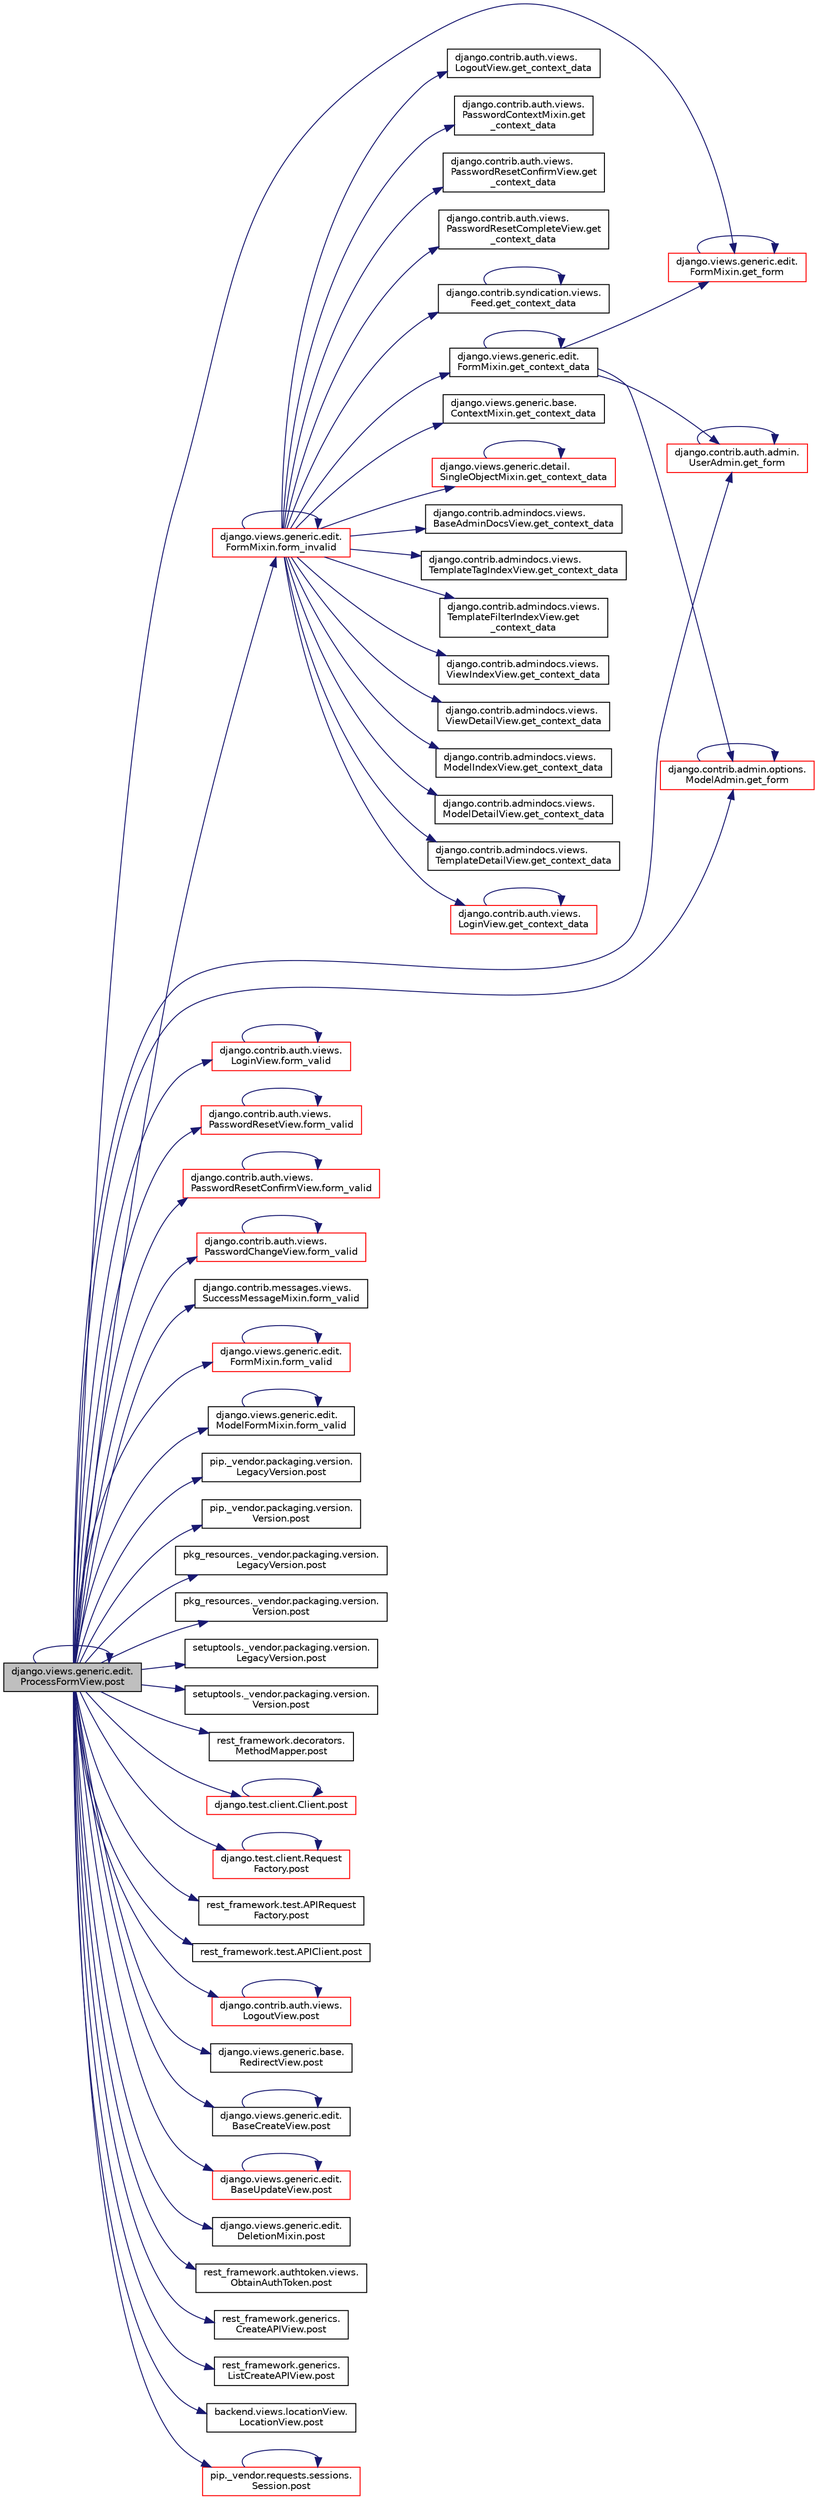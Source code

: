 digraph "django.views.generic.edit.ProcessFormView.post"
{
 // LATEX_PDF_SIZE
  edge [fontname="Helvetica",fontsize="10",labelfontname="Helvetica",labelfontsize="10"];
  node [fontname="Helvetica",fontsize="10",shape=record];
  rankdir="LR";
  Node1 [label="django.views.generic.edit.\lProcessFormView.post",height=0.2,width=0.4,color="black", fillcolor="grey75", style="filled", fontcolor="black",tooltip=" "];
  Node1 -> Node2 [color="midnightblue",fontsize="10",style="solid",fontname="Helvetica"];
  Node2 [label="django.views.generic.edit.\lFormMixin.form_invalid",height=0.2,width=0.4,color="red", fillcolor="white", style="filled",URL="$df/d6a/classdjango_1_1views_1_1generic_1_1edit_1_1_form_mixin.html#acc21425d2ffe525372b89a2ed6897e06",tooltip=" "];
  Node2 -> Node2 [color="midnightblue",fontsize="10",style="solid",fontname="Helvetica"];
  Node2 -> Node3 [color="midnightblue",fontsize="10",style="solid",fontname="Helvetica"];
  Node3 [label="django.contrib.admindocs.views.\lBaseAdminDocsView.get_context_data",height=0.2,width=0.4,color="black", fillcolor="white", style="filled",URL="$db/dfd/classdjango_1_1contrib_1_1admindocs_1_1views_1_1_base_admin_docs_view.html#afe507747239d4ee0962879aacad07988",tooltip=" "];
  Node2 -> Node4 [color="midnightblue",fontsize="10",style="solid",fontname="Helvetica"];
  Node4 [label="django.contrib.admindocs.views.\lTemplateTagIndexView.get_context_data",height=0.2,width=0.4,color="black", fillcolor="white", style="filled",URL="$de/dc2/classdjango_1_1contrib_1_1admindocs_1_1views_1_1_template_tag_index_view.html#a8694f48e49dc87745ab33af5b3586129",tooltip=" "];
  Node2 -> Node5 [color="midnightblue",fontsize="10",style="solid",fontname="Helvetica"];
  Node5 [label="django.contrib.admindocs.views.\lTemplateFilterIndexView.get\l_context_data",height=0.2,width=0.4,color="black", fillcolor="white", style="filled",URL="$d6/dda/classdjango_1_1contrib_1_1admindocs_1_1views_1_1_template_filter_index_view.html#a6894c4cfedb0f79e9dfa8826705bcc8d",tooltip=" "];
  Node2 -> Node6 [color="midnightblue",fontsize="10",style="solid",fontname="Helvetica"];
  Node6 [label="django.contrib.admindocs.views.\lViewIndexView.get_context_data",height=0.2,width=0.4,color="black", fillcolor="white", style="filled",URL="$db/d45/classdjango_1_1contrib_1_1admindocs_1_1views_1_1_view_index_view.html#afcfec43228660330edfbed2de6a40a2e",tooltip=" "];
  Node2 -> Node7 [color="midnightblue",fontsize="10",style="solid",fontname="Helvetica"];
  Node7 [label="django.contrib.admindocs.views.\lViewDetailView.get_context_data",height=0.2,width=0.4,color="black", fillcolor="white", style="filled",URL="$db/d46/classdjango_1_1contrib_1_1admindocs_1_1views_1_1_view_detail_view.html#af0c3d66f4bdcbba051bc1be84d510a16",tooltip=" "];
  Node2 -> Node8 [color="midnightblue",fontsize="10",style="solid",fontname="Helvetica"];
  Node8 [label="django.contrib.admindocs.views.\lModelIndexView.get_context_data",height=0.2,width=0.4,color="black", fillcolor="white", style="filled",URL="$d0/dbc/classdjango_1_1contrib_1_1admindocs_1_1views_1_1_model_index_view.html#af1c785c4376fb2c8de1c6378a5755ca6",tooltip=" "];
  Node2 -> Node9 [color="midnightblue",fontsize="10",style="solid",fontname="Helvetica"];
  Node9 [label="django.contrib.admindocs.views.\lModelDetailView.get_context_data",height=0.2,width=0.4,color="black", fillcolor="white", style="filled",URL="$d4/d58/classdjango_1_1contrib_1_1admindocs_1_1views_1_1_model_detail_view.html#abae4d62fc41edfe62aad89bc8732010d",tooltip=" "];
  Node2 -> Node10 [color="midnightblue",fontsize="10",style="solid",fontname="Helvetica"];
  Node10 [label="django.contrib.admindocs.views.\lTemplateDetailView.get_context_data",height=0.2,width=0.4,color="black", fillcolor="white", style="filled",URL="$da/d79/classdjango_1_1contrib_1_1admindocs_1_1views_1_1_template_detail_view.html#aeecbbe7d1473d12356e9a7eeb23f504c",tooltip=" "];
  Node2 -> Node11 [color="midnightblue",fontsize="10",style="solid",fontname="Helvetica"];
  Node11 [label="django.contrib.auth.views.\lLoginView.get_context_data",height=0.2,width=0.4,color="red", fillcolor="white", style="filled",URL="$dd/d60/classdjango_1_1contrib_1_1auth_1_1views_1_1_login_view.html#acff2e1c7aa1e0c6dc66cb3e8e26a5ea1",tooltip=" "];
  Node11 -> Node11 [color="midnightblue",fontsize="10",style="solid",fontname="Helvetica"];
  Node2 -> Node652 [color="midnightblue",fontsize="10",style="solid",fontname="Helvetica"];
  Node652 [label="django.contrib.auth.views.\lLogoutView.get_context_data",height=0.2,width=0.4,color="black", fillcolor="white", style="filled",URL="$d5/d9b/classdjango_1_1contrib_1_1auth_1_1views_1_1_logout_view.html#af59714db028ffd7d42a367c96302353e",tooltip=" "];
  Node2 -> Node653 [color="midnightblue",fontsize="10",style="solid",fontname="Helvetica"];
  Node653 [label="django.contrib.auth.views.\lPasswordContextMixin.get\l_context_data",height=0.2,width=0.4,color="black", fillcolor="white", style="filled",URL="$d8/d21/classdjango_1_1contrib_1_1auth_1_1views_1_1_password_context_mixin.html#a52b147214f217ad6f7686ec579176a28",tooltip=" "];
  Node2 -> Node654 [color="midnightblue",fontsize="10",style="solid",fontname="Helvetica"];
  Node654 [label="django.contrib.auth.views.\lPasswordResetConfirmView.get\l_context_data",height=0.2,width=0.4,color="black", fillcolor="white", style="filled",URL="$da/d2d/classdjango_1_1contrib_1_1auth_1_1views_1_1_password_reset_confirm_view.html#a93f5539e44d53f277878598b02095696",tooltip=" "];
  Node2 -> Node655 [color="midnightblue",fontsize="10",style="solid",fontname="Helvetica"];
  Node655 [label="django.contrib.auth.views.\lPasswordResetCompleteView.get\l_context_data",height=0.2,width=0.4,color="black", fillcolor="white", style="filled",URL="$d0/d72/classdjango_1_1contrib_1_1auth_1_1views_1_1_password_reset_complete_view.html#ac38f2ac8c779afbe6dc5140750a64719",tooltip=" "];
  Node2 -> Node656 [color="midnightblue",fontsize="10",style="solid",fontname="Helvetica"];
  Node656 [label="django.contrib.syndication.views.\lFeed.get_context_data",height=0.2,width=0.4,color="black", fillcolor="white", style="filled",URL="$df/de9/classdjango_1_1contrib_1_1syndication_1_1views_1_1_feed.html#a494673bdfe7ab1fd63e448eafe824d0d",tooltip=" "];
  Node656 -> Node656 [color="midnightblue",fontsize="10",style="solid",fontname="Helvetica"];
  Node2 -> Node657 [color="midnightblue",fontsize="10",style="solid",fontname="Helvetica"];
  Node657 [label="django.views.generic.base.\lContextMixin.get_context_data",height=0.2,width=0.4,color="black", fillcolor="white", style="filled",URL="$d1/d6a/classdjango_1_1views_1_1generic_1_1base_1_1_context_mixin.html#a2bd47c19b6d49ba397e056366dc4f987",tooltip=" "];
  Node2 -> Node658 [color="midnightblue",fontsize="10",style="solid",fontname="Helvetica"];
  Node658 [label="django.views.generic.detail.\lSingleObjectMixin.get_context_data",height=0.2,width=0.4,color="red", fillcolor="white", style="filled",URL="$d2/d8d/classdjango_1_1views_1_1generic_1_1detail_1_1_single_object_mixin.html#a5ec8d3c5e41f62f8b8e3332f19f2629b",tooltip=" "];
  Node658 -> Node658 [color="midnightblue",fontsize="10",style="solid",fontname="Helvetica"];
  Node2 -> Node661 [color="midnightblue",fontsize="10",style="solid",fontname="Helvetica"];
  Node661 [label="django.views.generic.edit.\lFormMixin.get_context_data",height=0.2,width=0.4,color="black", fillcolor="white", style="filled",URL="$df/d6a/classdjango_1_1views_1_1generic_1_1edit_1_1_form_mixin.html#a255005d366a84c6e9cb8558c5591a182",tooltip=" "];
  Node661 -> Node661 [color="midnightblue",fontsize="10",style="solid",fontname="Helvetica"];
  Node661 -> Node662 [color="midnightblue",fontsize="10",style="solid",fontname="Helvetica"];
  Node662 [label="django.views.generic.edit.\lFormMixin.get_form",height=0.2,width=0.4,color="red", fillcolor="white", style="filled",URL="$df/d6a/classdjango_1_1views_1_1generic_1_1edit_1_1_form_mixin.html#a3d957f143079aa2efc364b3fb73153e2",tooltip=" "];
  Node662 -> Node662 [color="midnightblue",fontsize="10",style="solid",fontname="Helvetica"];
  Node661 -> Node829 [color="midnightblue",fontsize="10",style="solid",fontname="Helvetica"];
  Node829 [label="django.contrib.auth.admin.\lUserAdmin.get_form",height=0.2,width=0.4,color="red", fillcolor="white", style="filled",URL="$de/d3c/classdjango_1_1contrib_1_1auth_1_1admin_1_1_user_admin.html#a30a0a369e3f81b055b79cf3961971466",tooltip=" "];
  Node829 -> Node829 [color="midnightblue",fontsize="10",style="solid",fontname="Helvetica"];
  Node661 -> Node881 [color="midnightblue",fontsize="10",style="solid",fontname="Helvetica"];
  Node881 [label="django.contrib.admin.options.\lModelAdmin.get_form",height=0.2,width=0.4,color="red", fillcolor="white", style="filled",URL="$d5/d05/classdjango_1_1contrib_1_1admin_1_1options_1_1_model_admin.html#abd0de623835773d013e595da1b643402",tooltip=" "];
  Node881 -> Node881 [color="midnightblue",fontsize="10",style="solid",fontname="Helvetica"];
  Node1 -> Node5533 [color="midnightblue",fontsize="10",style="solid",fontname="Helvetica"];
  Node5533 [label="django.contrib.auth.views.\lLoginView.form_valid",height=0.2,width=0.4,color="red", fillcolor="white", style="filled",URL="$dd/d60/classdjango_1_1contrib_1_1auth_1_1views_1_1_login_view.html#a579dcaf480c70b0e02887a5a35a7eae0",tooltip=" "];
  Node5533 -> Node5533 [color="midnightblue",fontsize="10",style="solid",fontname="Helvetica"];
  Node1 -> Node5534 [color="midnightblue",fontsize="10",style="solid",fontname="Helvetica"];
  Node5534 [label="django.contrib.auth.views.\lPasswordResetView.form_valid",height=0.2,width=0.4,color="red", fillcolor="white", style="filled",URL="$d0/d2f/classdjango_1_1contrib_1_1auth_1_1views_1_1_password_reset_view.html#a0265c76f56022650ec841d6d3f2a20de",tooltip=" "];
  Node5534 -> Node5534 [color="midnightblue",fontsize="10",style="solid",fontname="Helvetica"];
  Node1 -> Node5535 [color="midnightblue",fontsize="10",style="solid",fontname="Helvetica"];
  Node5535 [label="django.contrib.auth.views.\lPasswordResetConfirmView.form_valid",height=0.2,width=0.4,color="red", fillcolor="white", style="filled",URL="$da/d2d/classdjango_1_1contrib_1_1auth_1_1views_1_1_password_reset_confirm_view.html#a4f998ba90f4c979f0af771504f9f1379",tooltip=" "];
  Node5535 -> Node5535 [color="midnightblue",fontsize="10",style="solid",fontname="Helvetica"];
  Node1 -> Node5536 [color="midnightblue",fontsize="10",style="solid",fontname="Helvetica"];
  Node5536 [label="django.contrib.auth.views.\lPasswordChangeView.form_valid",height=0.2,width=0.4,color="red", fillcolor="white", style="filled",URL="$d6/de8/classdjango_1_1contrib_1_1auth_1_1views_1_1_password_change_view.html#a809e1f6e2e22fd3199b7236bbb90e2da",tooltip=" "];
  Node5536 -> Node5536 [color="midnightblue",fontsize="10",style="solid",fontname="Helvetica"];
  Node1 -> Node5537 [color="midnightblue",fontsize="10",style="solid",fontname="Helvetica"];
  Node5537 [label="django.contrib.messages.views.\lSuccessMessageMixin.form_valid",height=0.2,width=0.4,color="black", fillcolor="white", style="filled",URL="$d5/dc2/classdjango_1_1contrib_1_1messages_1_1views_1_1_success_message_mixin.html#a6dc7608720835d673fa0bfab0e5aafdd",tooltip=" "];
  Node1 -> Node5538 [color="midnightblue",fontsize="10",style="solid",fontname="Helvetica"];
  Node5538 [label="django.views.generic.edit.\lFormMixin.form_valid",height=0.2,width=0.4,color="red", fillcolor="white", style="filled",URL="$df/d6a/classdjango_1_1views_1_1generic_1_1edit_1_1_form_mixin.html#a722bb417ab07c30c054dae782cbecb2f",tooltip=" "];
  Node5538 -> Node5538 [color="midnightblue",fontsize="10",style="solid",fontname="Helvetica"];
  Node1 -> Node5539 [color="midnightblue",fontsize="10",style="solid",fontname="Helvetica"];
  Node5539 [label="django.views.generic.edit.\lModelFormMixin.form_valid",height=0.2,width=0.4,color="black", fillcolor="white", style="filled",URL="$d9/de4/classdjango_1_1views_1_1generic_1_1edit_1_1_model_form_mixin.html#ac6d9329c573f880a665787460fdbe238",tooltip=" "];
  Node5539 -> Node5539 [color="midnightblue",fontsize="10",style="solid",fontname="Helvetica"];
  Node1 -> Node662 [color="midnightblue",fontsize="10",style="solid",fontname="Helvetica"];
  Node1 -> Node829 [color="midnightblue",fontsize="10",style="solid",fontname="Helvetica"];
  Node1 -> Node881 [color="midnightblue",fontsize="10",style="solid",fontname="Helvetica"];
  Node1 -> Node5540 [color="midnightblue",fontsize="10",style="solid",fontname="Helvetica"];
  Node5540 [label="pip._vendor.packaging.version.\lLegacyVersion.post",height=0.2,width=0.4,color="black", fillcolor="white", style="filled",URL="$db/d53/classpip_1_1__vendor_1_1packaging_1_1version_1_1_legacy_version.html#a7a7bcad88b5513910353a41e913e86f4",tooltip=" "];
  Node1 -> Node5541 [color="midnightblue",fontsize="10",style="solid",fontname="Helvetica"];
  Node5541 [label="pip._vendor.packaging.version.\lVersion.post",height=0.2,width=0.4,color="black", fillcolor="white", style="filled",URL="$d6/d65/classpip_1_1__vendor_1_1packaging_1_1version_1_1_version.html#a875da6247b0810bf53d8fe7417fa5cdb",tooltip=" "];
  Node1 -> Node5542 [color="midnightblue",fontsize="10",style="solid",fontname="Helvetica"];
  Node5542 [label="pkg_resources._vendor.packaging.version.\lLegacyVersion.post",height=0.2,width=0.4,color="black", fillcolor="white", style="filled",URL="$de/d94/classpkg__resources_1_1__vendor_1_1packaging_1_1version_1_1_legacy_version.html#ac657642a7e87f99c2121dc9bf237de53",tooltip=" "];
  Node1 -> Node5543 [color="midnightblue",fontsize="10",style="solid",fontname="Helvetica"];
  Node5543 [label="pkg_resources._vendor.packaging.version.\lVersion.post",height=0.2,width=0.4,color="black", fillcolor="white", style="filled",URL="$d9/da7/classpkg__resources_1_1__vendor_1_1packaging_1_1version_1_1_version.html#a88160a2c333b4aad6265431a8df0fa1e",tooltip=" "];
  Node1 -> Node5544 [color="midnightblue",fontsize="10",style="solid",fontname="Helvetica"];
  Node5544 [label="setuptools._vendor.packaging.version.\lLegacyVersion.post",height=0.2,width=0.4,color="black", fillcolor="white", style="filled",URL="$d7/d99/classsetuptools_1_1__vendor_1_1packaging_1_1version_1_1_legacy_version.html#a7a24b0aecc364f4b0d3fa41cd81e147d",tooltip=" "];
  Node1 -> Node5545 [color="midnightblue",fontsize="10",style="solid",fontname="Helvetica"];
  Node5545 [label="setuptools._vendor.packaging.version.\lVersion.post",height=0.2,width=0.4,color="black", fillcolor="white", style="filled",URL="$da/de8/classsetuptools_1_1__vendor_1_1packaging_1_1version_1_1_version.html#a73a0de7921f9f391b86236d0776ef846",tooltip=" "];
  Node1 -> Node5546 [color="midnightblue",fontsize="10",style="solid",fontname="Helvetica"];
  Node5546 [label="rest_framework.decorators.\lMethodMapper.post",height=0.2,width=0.4,color="black", fillcolor="white", style="filled",URL="$d1/d97/classrest__framework_1_1decorators_1_1_method_mapper.html#af014a2cc5d1124ae8133561149e7552a",tooltip=" "];
  Node1 -> Node5547 [color="midnightblue",fontsize="10",style="solid",fontname="Helvetica"];
  Node5547 [label="django.test.client.Client.post",height=0.2,width=0.4,color="red", fillcolor="white", style="filled",URL="$d2/d2e/classdjango_1_1test_1_1client_1_1_client.html#a66f3547f60d33e644640ba6b805b6981",tooltip=" "];
  Node5547 -> Node5547 [color="midnightblue",fontsize="10",style="solid",fontname="Helvetica"];
  Node1 -> Node5548 [color="midnightblue",fontsize="10",style="solid",fontname="Helvetica"];
  Node5548 [label="django.test.client.Request\lFactory.post",height=0.2,width=0.4,color="red", fillcolor="white", style="filled",URL="$db/d7f/classdjango_1_1test_1_1client_1_1_request_factory.html#abdb0862e5f448b83035f87a2ad59f35d",tooltip=" "];
  Node5548 -> Node5548 [color="midnightblue",fontsize="10",style="solid",fontname="Helvetica"];
  Node1 -> Node5551 [color="midnightblue",fontsize="10",style="solid",fontname="Helvetica"];
  Node5551 [label="rest_framework.test.APIRequest\lFactory.post",height=0.2,width=0.4,color="black", fillcolor="white", style="filled",URL="$da/d3c/classrest__framework_1_1test_1_1_a_p_i_request_factory.html#a4ac820cd0a83649f4d777f47017ba78e",tooltip=" "];
  Node1 -> Node5552 [color="midnightblue",fontsize="10",style="solid",fontname="Helvetica"];
  Node5552 [label="rest_framework.test.APIClient.post",height=0.2,width=0.4,color="black", fillcolor="white", style="filled",URL="$da/d51/classrest__framework_1_1test_1_1_a_p_i_client.html#a8bfbc228c9a2ecac09368fa27a5682ad",tooltip=" "];
  Node1 -> Node5553 [color="midnightblue",fontsize="10",style="solid",fontname="Helvetica"];
  Node5553 [label="django.contrib.auth.views.\lLogoutView.post",height=0.2,width=0.4,color="red", fillcolor="white", style="filled",URL="$d5/d9b/classdjango_1_1contrib_1_1auth_1_1views_1_1_logout_view.html#a9da96b3ccbed8b74a4e94d958029ac35",tooltip=" "];
  Node5553 -> Node5553 [color="midnightblue",fontsize="10",style="solid",fontname="Helvetica"];
  Node1 -> Node5554 [color="midnightblue",fontsize="10",style="solid",fontname="Helvetica"];
  Node5554 [label="django.views.generic.base.\lRedirectView.post",height=0.2,width=0.4,color="black", fillcolor="white", style="filled",URL="$dd/dec/classdjango_1_1views_1_1generic_1_1base_1_1_redirect_view.html#a0034d372c385c1bc209efe8390581930",tooltip=" "];
  Node1 -> Node1 [color="midnightblue",fontsize="10",style="solid",fontname="Helvetica"];
  Node1 -> Node5555 [color="midnightblue",fontsize="10",style="solid",fontname="Helvetica"];
  Node5555 [label="django.views.generic.edit.\lBaseCreateView.post",height=0.2,width=0.4,color="black", fillcolor="white", style="filled",URL="$df/dc0/classdjango_1_1views_1_1generic_1_1edit_1_1_base_create_view.html#a772a0fd3b17b40a6379bc29bc318ce7a",tooltip=" "];
  Node5555 -> Node5555 [color="midnightblue",fontsize="10",style="solid",fontname="Helvetica"];
  Node1 -> Node5556 [color="midnightblue",fontsize="10",style="solid",fontname="Helvetica"];
  Node5556 [label="django.views.generic.edit.\lBaseUpdateView.post",height=0.2,width=0.4,color="red", fillcolor="white", style="filled",URL="$dc/d05/classdjango_1_1views_1_1generic_1_1edit_1_1_base_update_view.html#a2147923a1e67e00c94f2882ec1b3bf55",tooltip=" "];
  Node5556 -> Node5556 [color="midnightblue",fontsize="10",style="solid",fontname="Helvetica"];
  Node1 -> Node5557 [color="midnightblue",fontsize="10",style="solid",fontname="Helvetica"];
  Node5557 [label="django.views.generic.edit.\lDeletionMixin.post",height=0.2,width=0.4,color="black", fillcolor="white", style="filled",URL="$d3/d92/classdjango_1_1views_1_1generic_1_1edit_1_1_deletion_mixin.html#aaa1e90fd202fe11926c480b0746a4cbb",tooltip=" "];
  Node1 -> Node5558 [color="midnightblue",fontsize="10",style="solid",fontname="Helvetica"];
  Node5558 [label="rest_framework.authtoken.views.\lObtainAuthToken.post",height=0.2,width=0.4,color="black", fillcolor="white", style="filled",URL="$df/d0a/classrest__framework_1_1authtoken_1_1views_1_1_obtain_auth_token.html#aa980bcaf8b0dbf932196b609bc3137d8",tooltip=" "];
  Node1 -> Node5559 [color="midnightblue",fontsize="10",style="solid",fontname="Helvetica"];
  Node5559 [label="rest_framework.generics.\lCreateAPIView.post",height=0.2,width=0.4,color="black", fillcolor="white", style="filled",URL="$d0/deb/classrest__framework_1_1generics_1_1_create_a_p_i_view.html#acaa1e83e7315ebfc013f28830c275f79",tooltip=" "];
  Node1 -> Node5560 [color="midnightblue",fontsize="10",style="solid",fontname="Helvetica"];
  Node5560 [label="rest_framework.generics.\lListCreateAPIView.post",height=0.2,width=0.4,color="black", fillcolor="white", style="filled",URL="$dd/dc6/classrest__framework_1_1generics_1_1_list_create_a_p_i_view.html#affcc869a10215678547cc4a24a12370f",tooltip=" "];
  Node1 -> Node5561 [color="midnightblue",fontsize="10",style="solid",fontname="Helvetica"];
  Node5561 [label="backend.views.locationView.\lLocationView.post",height=0.2,width=0.4,color="black", fillcolor="white", style="filled",URL="$d8/dae/classbackend_1_1views_1_1location_view_1_1_location_view.html#a9d9509d6a49b47a87587277973ff2d11",tooltip=" "];
  Node1 -> Node5562 [color="midnightblue",fontsize="10",style="solid",fontname="Helvetica"];
  Node5562 [label="pip._vendor.requests.sessions.\lSession.post",height=0.2,width=0.4,color="red", fillcolor="white", style="filled",URL="$da/de9/classpip_1_1__vendor_1_1requests_1_1sessions_1_1_session.html#a5e106cded162e6aa992e012347ac066f",tooltip=" "];
  Node5562 -> Node5562 [color="midnightblue",fontsize="10",style="solid",fontname="Helvetica"];
}
